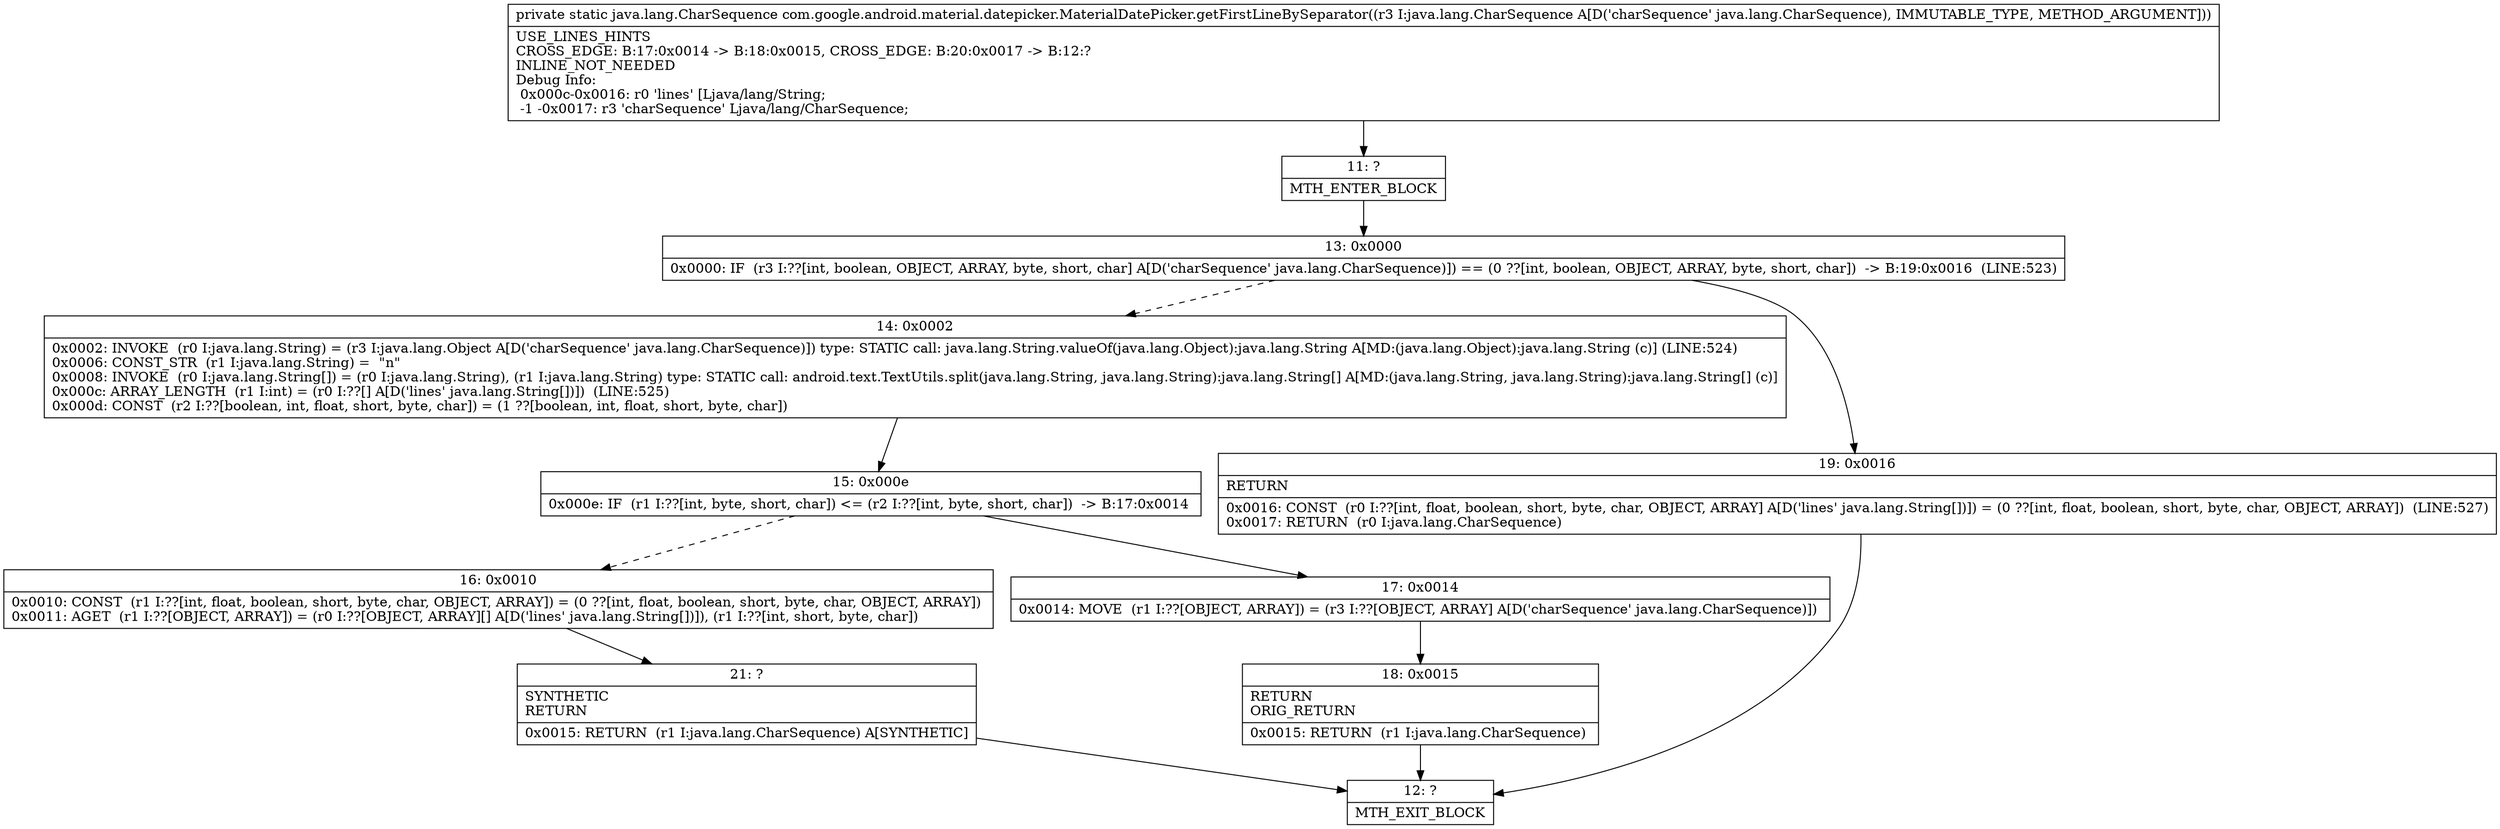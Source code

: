 digraph "CFG forcom.google.android.material.datepicker.MaterialDatePicker.getFirstLineBySeparator(Ljava\/lang\/CharSequence;)Ljava\/lang\/CharSequence;" {
Node_11 [shape=record,label="{11\:\ ?|MTH_ENTER_BLOCK\l}"];
Node_13 [shape=record,label="{13\:\ 0x0000|0x0000: IF  (r3 I:??[int, boolean, OBJECT, ARRAY, byte, short, char] A[D('charSequence' java.lang.CharSequence)]) == (0 ??[int, boolean, OBJECT, ARRAY, byte, short, char])  \-\> B:19:0x0016  (LINE:523)\l}"];
Node_14 [shape=record,label="{14\:\ 0x0002|0x0002: INVOKE  (r0 I:java.lang.String) = (r3 I:java.lang.Object A[D('charSequence' java.lang.CharSequence)]) type: STATIC call: java.lang.String.valueOf(java.lang.Object):java.lang.String A[MD:(java.lang.Object):java.lang.String (c)] (LINE:524)\l0x0006: CONST_STR  (r1 I:java.lang.String) =  \"n\" \l0x0008: INVOKE  (r0 I:java.lang.String[]) = (r0 I:java.lang.String), (r1 I:java.lang.String) type: STATIC call: android.text.TextUtils.split(java.lang.String, java.lang.String):java.lang.String[] A[MD:(java.lang.String, java.lang.String):java.lang.String[] (c)]\l0x000c: ARRAY_LENGTH  (r1 I:int) = (r0 I:??[] A[D('lines' java.lang.String[])])  (LINE:525)\l0x000d: CONST  (r2 I:??[boolean, int, float, short, byte, char]) = (1 ??[boolean, int, float, short, byte, char]) \l}"];
Node_15 [shape=record,label="{15\:\ 0x000e|0x000e: IF  (r1 I:??[int, byte, short, char]) \<= (r2 I:??[int, byte, short, char])  \-\> B:17:0x0014 \l}"];
Node_16 [shape=record,label="{16\:\ 0x0010|0x0010: CONST  (r1 I:??[int, float, boolean, short, byte, char, OBJECT, ARRAY]) = (0 ??[int, float, boolean, short, byte, char, OBJECT, ARRAY]) \l0x0011: AGET  (r1 I:??[OBJECT, ARRAY]) = (r0 I:??[OBJECT, ARRAY][] A[D('lines' java.lang.String[])]), (r1 I:??[int, short, byte, char]) \l}"];
Node_21 [shape=record,label="{21\:\ ?|SYNTHETIC\lRETURN\l|0x0015: RETURN  (r1 I:java.lang.CharSequence) A[SYNTHETIC]\l}"];
Node_12 [shape=record,label="{12\:\ ?|MTH_EXIT_BLOCK\l}"];
Node_17 [shape=record,label="{17\:\ 0x0014|0x0014: MOVE  (r1 I:??[OBJECT, ARRAY]) = (r3 I:??[OBJECT, ARRAY] A[D('charSequence' java.lang.CharSequence)]) \l}"];
Node_18 [shape=record,label="{18\:\ 0x0015|RETURN\lORIG_RETURN\l|0x0015: RETURN  (r1 I:java.lang.CharSequence) \l}"];
Node_19 [shape=record,label="{19\:\ 0x0016|RETURN\l|0x0016: CONST  (r0 I:??[int, float, boolean, short, byte, char, OBJECT, ARRAY] A[D('lines' java.lang.String[])]) = (0 ??[int, float, boolean, short, byte, char, OBJECT, ARRAY])  (LINE:527)\l0x0017: RETURN  (r0 I:java.lang.CharSequence) \l}"];
MethodNode[shape=record,label="{private static java.lang.CharSequence com.google.android.material.datepicker.MaterialDatePicker.getFirstLineBySeparator((r3 I:java.lang.CharSequence A[D('charSequence' java.lang.CharSequence), IMMUTABLE_TYPE, METHOD_ARGUMENT]))  | USE_LINES_HINTS\lCROSS_EDGE: B:17:0x0014 \-\> B:18:0x0015, CROSS_EDGE: B:20:0x0017 \-\> B:12:?\lINLINE_NOT_NEEDED\lDebug Info:\l  0x000c\-0x0016: r0 'lines' [Ljava\/lang\/String;\l  \-1 \-0x0017: r3 'charSequence' Ljava\/lang\/CharSequence;\l}"];
MethodNode -> Node_11;Node_11 -> Node_13;
Node_13 -> Node_14[style=dashed];
Node_13 -> Node_19;
Node_14 -> Node_15;
Node_15 -> Node_16[style=dashed];
Node_15 -> Node_17;
Node_16 -> Node_21;
Node_21 -> Node_12;
Node_17 -> Node_18;
Node_18 -> Node_12;
Node_19 -> Node_12;
}

